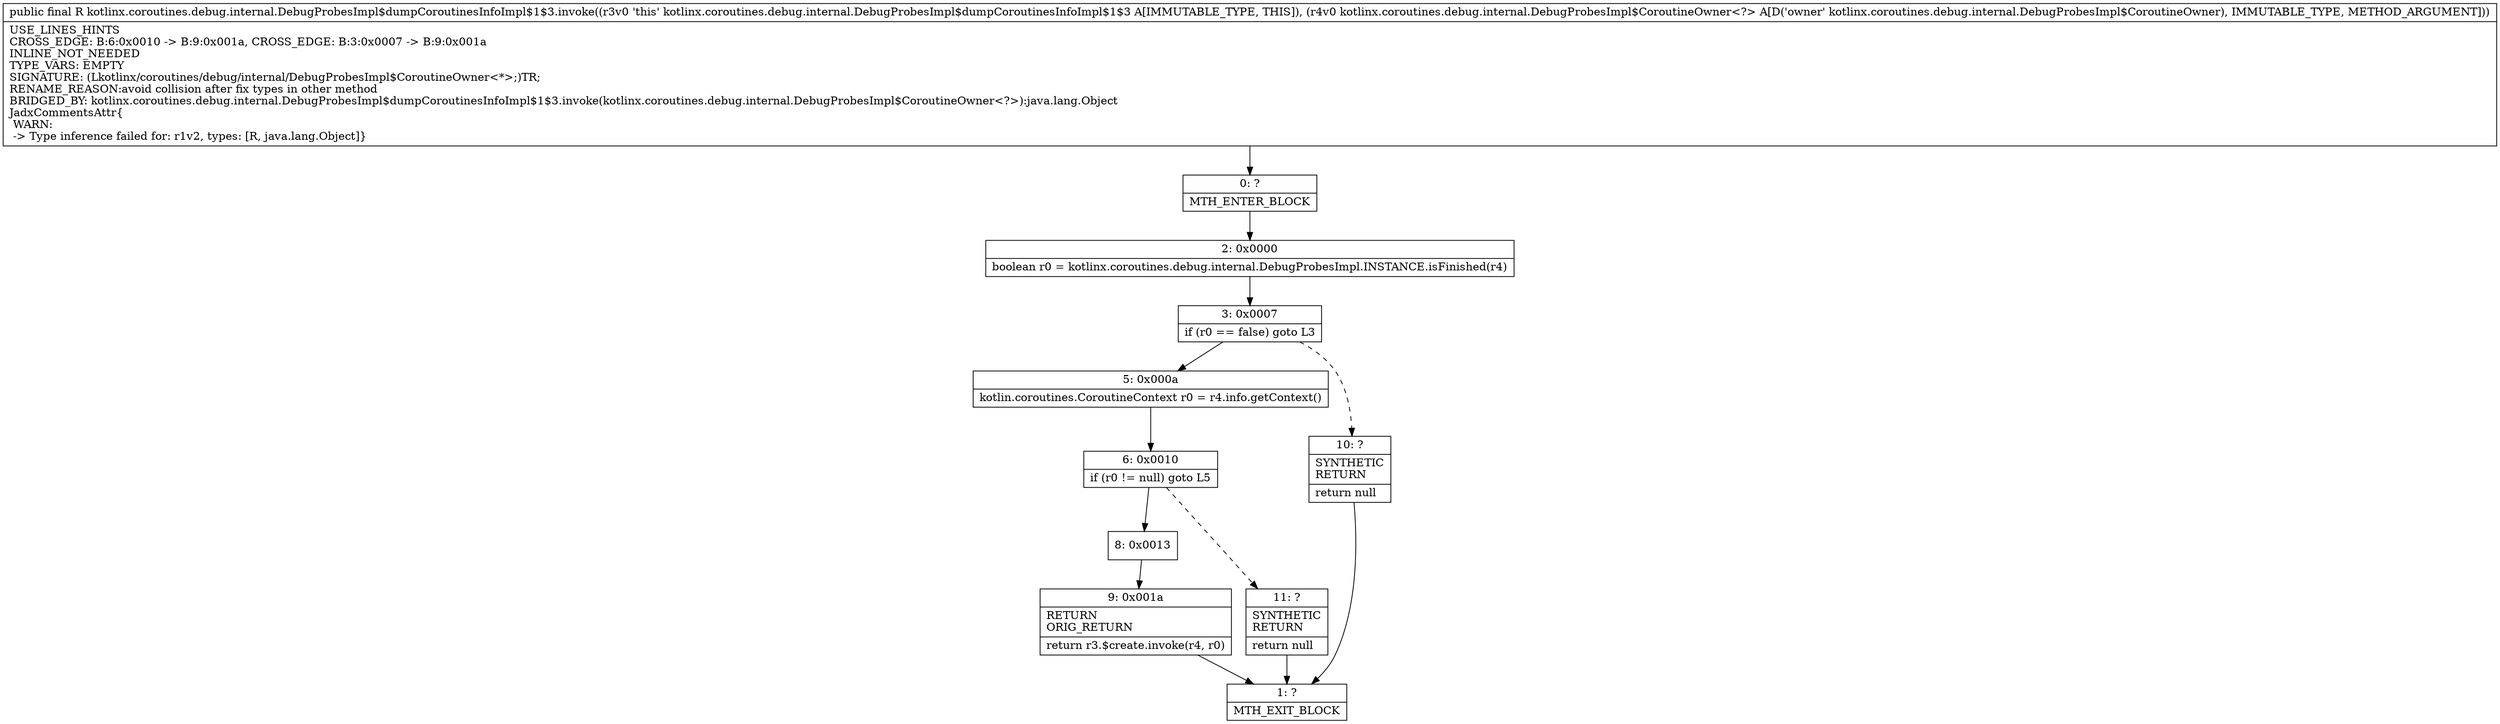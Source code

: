 digraph "CFG forkotlinx.coroutines.debug.internal.DebugProbesImpl$dumpCoroutinesInfoImpl$1$3.invoke(Lkotlinx\/coroutines\/debug\/internal\/DebugProbesImpl$CoroutineOwner;)Ljava\/lang\/Object;" {
Node_0 [shape=record,label="{0\:\ ?|MTH_ENTER_BLOCK\l}"];
Node_2 [shape=record,label="{2\:\ 0x0000|boolean r0 = kotlinx.coroutines.debug.internal.DebugProbesImpl.INSTANCE.isFinished(r4)\l}"];
Node_3 [shape=record,label="{3\:\ 0x0007|if (r0 == false) goto L3\l}"];
Node_5 [shape=record,label="{5\:\ 0x000a|kotlin.coroutines.CoroutineContext r0 = r4.info.getContext()\l}"];
Node_6 [shape=record,label="{6\:\ 0x0010|if (r0 != null) goto L5\l}"];
Node_8 [shape=record,label="{8\:\ 0x0013}"];
Node_9 [shape=record,label="{9\:\ 0x001a|RETURN\lORIG_RETURN\l|return r3.$create.invoke(r4, r0)\l}"];
Node_1 [shape=record,label="{1\:\ ?|MTH_EXIT_BLOCK\l}"];
Node_11 [shape=record,label="{11\:\ ?|SYNTHETIC\lRETURN\l|return null\l}"];
Node_10 [shape=record,label="{10\:\ ?|SYNTHETIC\lRETURN\l|return null\l}"];
MethodNode[shape=record,label="{public final R kotlinx.coroutines.debug.internal.DebugProbesImpl$dumpCoroutinesInfoImpl$1$3.invoke((r3v0 'this' kotlinx.coroutines.debug.internal.DebugProbesImpl$dumpCoroutinesInfoImpl$1$3 A[IMMUTABLE_TYPE, THIS]), (r4v0 kotlinx.coroutines.debug.internal.DebugProbesImpl$CoroutineOwner\<?\> A[D('owner' kotlinx.coroutines.debug.internal.DebugProbesImpl$CoroutineOwner), IMMUTABLE_TYPE, METHOD_ARGUMENT]))  | USE_LINES_HINTS\lCROSS_EDGE: B:6:0x0010 \-\> B:9:0x001a, CROSS_EDGE: B:3:0x0007 \-\> B:9:0x001a\lINLINE_NOT_NEEDED\lTYPE_VARS: EMPTY\lSIGNATURE: (Lkotlinx\/coroutines\/debug\/internal\/DebugProbesImpl$CoroutineOwner\<*\>;)TR;\lRENAME_REASON:avoid collision after fix types in other method\lBRIDGED_BY: kotlinx.coroutines.debug.internal.DebugProbesImpl$dumpCoroutinesInfoImpl$1$3.invoke(kotlinx.coroutines.debug.internal.DebugProbesImpl$CoroutineOwner\<?\>):java.lang.Object\lJadxCommentsAttr\{\l WARN: \l \-\> Type inference failed for: r1v2, types: [R, java.lang.Object]\}\l}"];
MethodNode -> Node_0;Node_0 -> Node_2;
Node_2 -> Node_3;
Node_3 -> Node_5;
Node_3 -> Node_10[style=dashed];
Node_5 -> Node_6;
Node_6 -> Node_8;
Node_6 -> Node_11[style=dashed];
Node_8 -> Node_9;
Node_9 -> Node_1;
Node_11 -> Node_1;
Node_10 -> Node_1;
}


